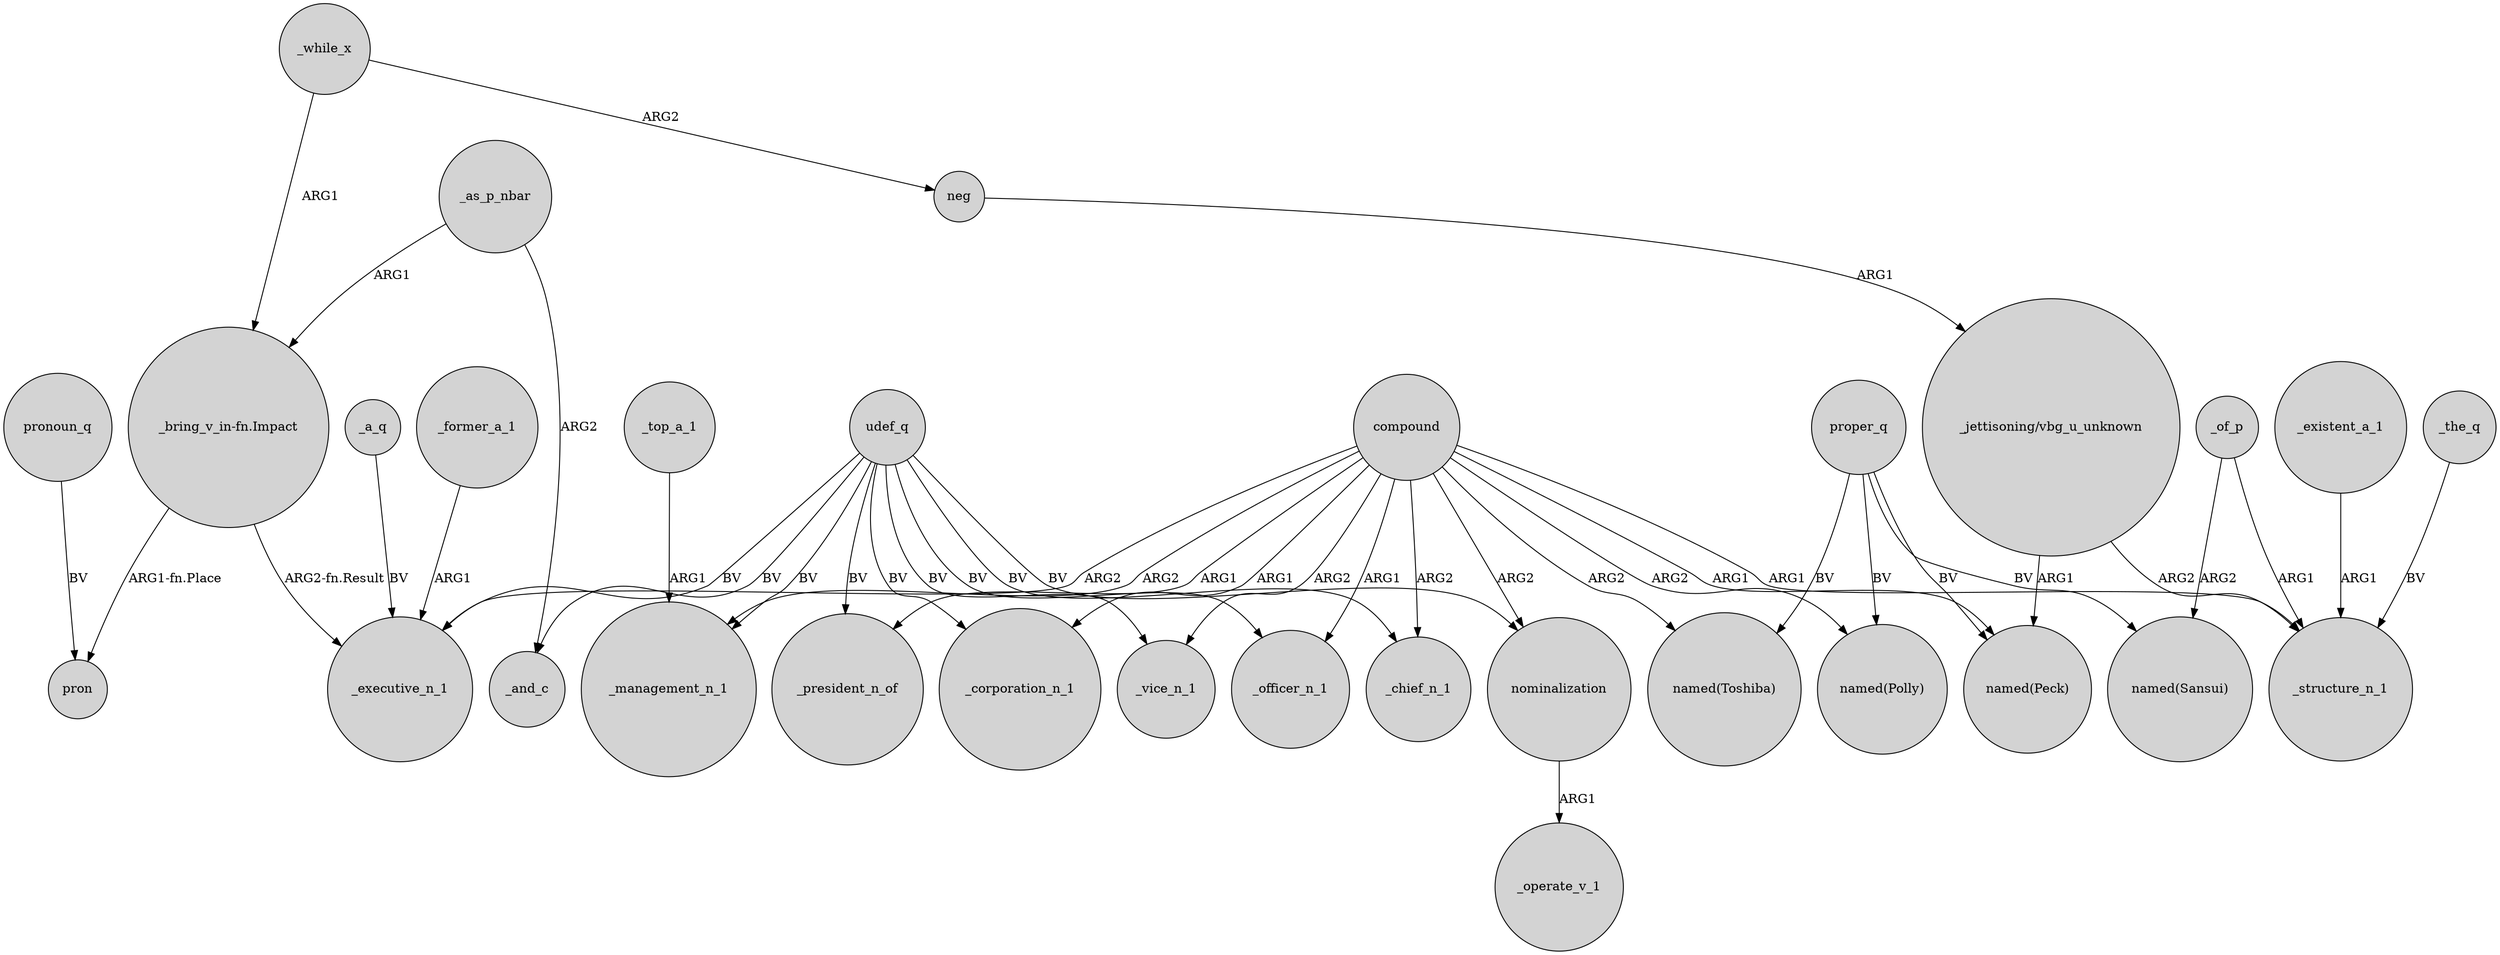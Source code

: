 digraph {
	node [shape=circle style=filled]
	"_jettisoning/vbg_u_unknown" -> "named(Peck)" [label=ARG1]
	"_bring_v_in-fn.Impact" -> _executive_n_1 [label="ARG2-fn.Result"]
	compound -> "named(Polly)" [label=ARG2]
	"_jettisoning/vbg_u_unknown" -> _structure_n_1 [label=ARG2]
	compound -> _chief_n_1 [label=ARG2]
	proper_q -> "named(Sansui)" [label=BV]
	udef_q -> _chief_n_1 [label=BV]
	udef_q -> nominalization [label=BV]
	"_bring_v_in-fn.Impact" -> pron [label="ARG1-fn.Place"]
	_a_q -> _executive_n_1 [label=BV]
	nominalization -> _operate_v_1 [label=ARG1]
	proper_q -> "named(Polly)" [label=BV]
	udef_q -> _and_c [label=BV]
	neg -> "_jettisoning/vbg_u_unknown" [label=ARG1]
	_the_q -> _structure_n_1 [label=BV]
	compound -> _management_n_1 [label=ARG2]
	compound -> _structure_n_1 [label=ARG1]
	_top_a_1 -> _management_n_1 [label=ARG1]
	_as_p_nbar -> _and_c [label=ARG2]
	compound -> nominalization [label=ARG2]
	udef_q -> _management_n_1 [label=BV]
	pronoun_q -> pron [label=BV]
	udef_q -> _executive_n_1 [label=BV]
	udef_q -> _vice_n_1 [label=BV]
	_while_x -> "_bring_v_in-fn.Impact" [label=ARG1]
	compound -> "named(Toshiba)" [label=ARG2]
	_as_p_nbar -> "_bring_v_in-fn.Impact" [label=ARG1]
	compound -> "named(Peck)" [label=ARG1]
	proper_q -> "named(Peck)" [label=BV]
	compound -> _officer_n_1 [label=ARG1]
	udef_q -> _officer_n_1 [label=BV]
	_existent_a_1 -> _structure_n_1 [label=ARG1]
	compound -> _vice_n_1 [label=ARG2]
	udef_q -> _corporation_n_1 [label=BV]
	_while_x -> neg [label=ARG2]
	compound -> _president_n_of [label=ARG1]
	compound -> _corporation_n_1 [label=ARG1]
	udef_q -> _president_n_of [label=BV]
	_of_p -> _structure_n_1 [label=ARG1]
	proper_q -> "named(Toshiba)" [label=BV]
	_former_a_1 -> _executive_n_1 [label=ARG1]
	compound -> _executive_n_1 [label=ARG2]
	_of_p -> "named(Sansui)" [label=ARG2]
}
